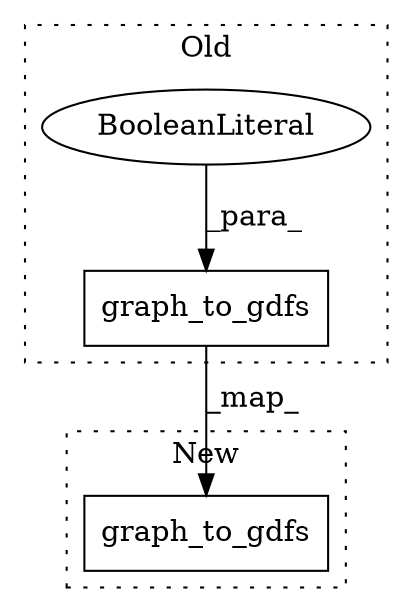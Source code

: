 digraph G {
subgraph cluster0 {
1 [label="graph_to_gdfs" a="32" s="6503,6529" l="14,1" shape="box"];
3 [label="BooleanLiteral" a="9" s="6525" l="4" shape="ellipse"];
label = "Old";
style="dotted";
}
subgraph cluster1 {
2 [label="graph_to_gdfs" a="32" s="6575,6596" l="14,1" shape="box"];
label = "New";
style="dotted";
}
1 -> 2 [label="_map_"];
3 -> 1 [label="_para_"];
}